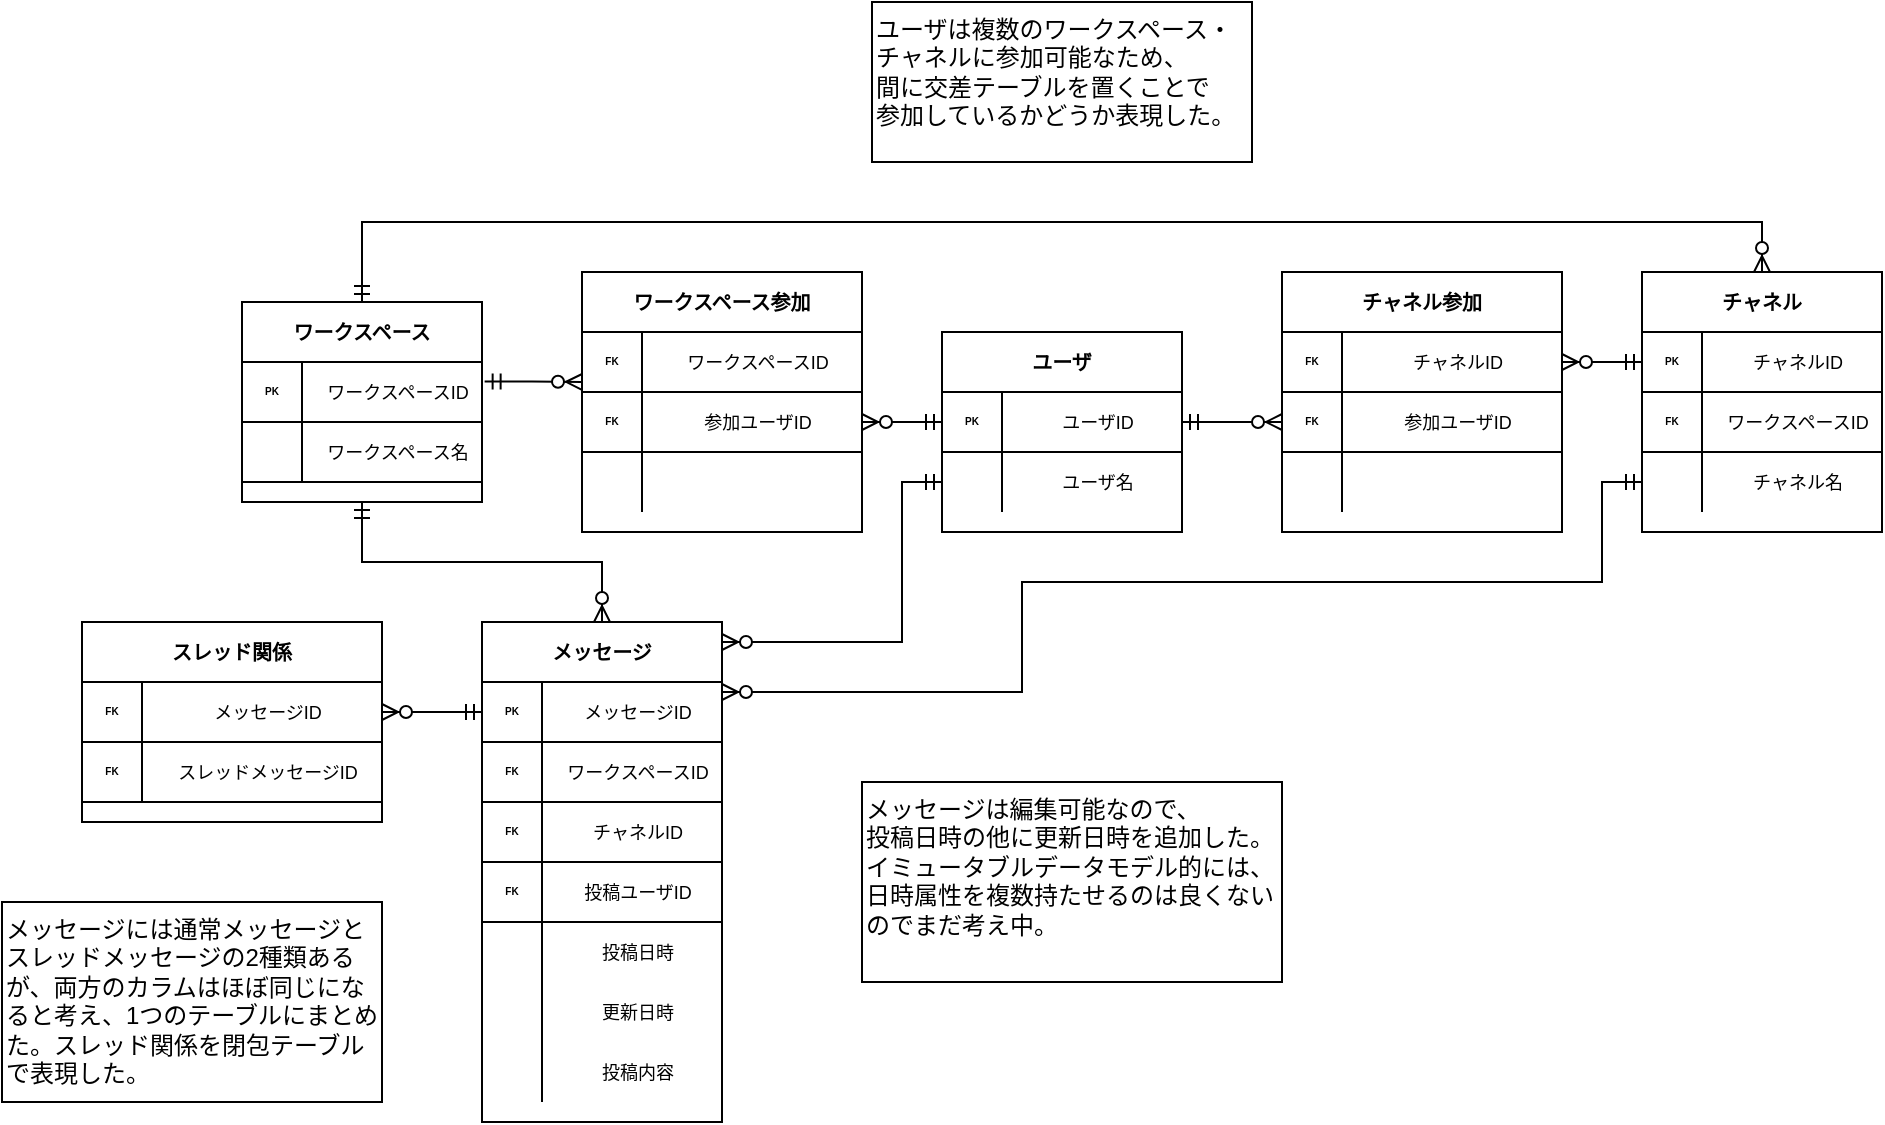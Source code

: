 <mxfile version="18.1.1" type="device"><diagram id="VzWQEuF8khyqXpDmON22" name="Page-1"><mxGraphModel dx="1509" dy="1615" grid="1" gridSize="10" guides="1" tooltips="1" connect="1" arrows="1" fold="1" page="1" pageScale="1" pageWidth="827" pageHeight="1169" math="0" shadow="0"><root><mxCell id="0"/><mxCell id="1" parent="0"/><mxCell id="t3q-S9oVA5xC2EnuXbvi-16" value="ユーザ" style="shape=table;startSize=30;container=1;collapsible=1;childLayout=tableLayout;fixedRows=1;rowLines=0;fontStyle=1;align=center;resizeLast=1;rounded=0;shadow=0;fontSize=10;strokeWidth=1;fillColor=default;gradientColor=#ffffff;gradientDirection=east;sketch=0;swimlaneLine=1;strokeColor=default;swimlaneFillColor=default;spacingTop=0;" parent="1" vertex="1"><mxGeometry x="280" y="55" width="120" height="100" as="geometry"><mxRectangle x="30" y="130" width="50" height="30" as="alternateBounds"/></mxGeometry></mxCell><mxCell id="t3q-S9oVA5xC2EnuXbvi-17" value="" style="shape=tableRow;horizontal=0;startSize=0;swimlaneHead=0;swimlaneBody=0;fillColor=none;collapsible=0;dropTarget=0;points=[[0,0.5],[1,0.5]];portConstraint=eastwest;top=0;left=0;right=0;bottom=1;rounded=0;shadow=0;fontSize=5;strokeWidth=1;align=center;" parent="t3q-S9oVA5xC2EnuXbvi-16" vertex="1"><mxGeometry y="30" width="120" height="30" as="geometry"/></mxCell><mxCell id="t3q-S9oVA5xC2EnuXbvi-18" value="PK" style="shape=partialRectangle;connectable=0;fillColor=none;top=0;left=0;bottom=0;right=0;fontStyle=1;overflow=hidden;rounded=0;shadow=0;fontSize=5;strokeWidth=1;" parent="t3q-S9oVA5xC2EnuXbvi-17" vertex="1"><mxGeometry width="30" height="30" as="geometry"><mxRectangle width="30" height="30" as="alternateBounds"/></mxGeometry></mxCell><mxCell id="t3q-S9oVA5xC2EnuXbvi-19" value="ユーザID" style="shape=partialRectangle;connectable=0;fillColor=none;top=0;left=0;bottom=0;right=0;align=center;spacingLeft=6;fontStyle=0;overflow=hidden;rounded=0;shadow=0;fontSize=9;strokeWidth=1;" parent="t3q-S9oVA5xC2EnuXbvi-17" vertex="1"><mxGeometry x="30" width="90" height="30" as="geometry"><mxRectangle width="90" height="30" as="alternateBounds"/></mxGeometry></mxCell><mxCell id="t3q-S9oVA5xC2EnuXbvi-20" value="" style="shape=tableRow;horizontal=0;startSize=0;swimlaneHead=0;swimlaneBody=0;fillColor=none;collapsible=0;dropTarget=0;points=[[0,0.5],[1,0.5]];portConstraint=eastwest;top=0;left=0;right=0;bottom=0;rounded=0;shadow=0;fontSize=5;strokeWidth=1;" parent="t3q-S9oVA5xC2EnuXbvi-16" vertex="1"><mxGeometry y="60" width="120" height="30" as="geometry"/></mxCell><mxCell id="t3q-S9oVA5xC2EnuXbvi-21" value="" style="shape=partialRectangle;connectable=0;fillColor=none;top=0;left=0;bottom=0;right=0;editable=1;overflow=hidden;rounded=0;shadow=0;fontSize=5;strokeWidth=1;" parent="t3q-S9oVA5xC2EnuXbvi-20" vertex="1"><mxGeometry width="30" height="30" as="geometry"><mxRectangle width="30" height="30" as="alternateBounds"/></mxGeometry></mxCell><mxCell id="t3q-S9oVA5xC2EnuXbvi-22" value="ユーザ名" style="shape=partialRectangle;connectable=0;fillColor=none;top=0;left=0;bottom=0;right=0;align=center;spacingLeft=6;overflow=hidden;rounded=0;shadow=0;fontSize=9;strokeWidth=1;" parent="t3q-S9oVA5xC2EnuXbvi-20" vertex="1"><mxGeometry x="30" width="90" height="30" as="geometry"><mxRectangle width="90" height="30" as="alternateBounds"/></mxGeometry></mxCell><mxCell id="t3q-S9oVA5xC2EnuXbvi-26" value="ワークスペース" style="shape=table;startSize=30;container=1;collapsible=1;childLayout=tableLayout;fixedRows=1;rowLines=0;fontStyle=1;align=center;resizeLast=1;rounded=0;shadow=0;fontSize=10;strokeWidth=1;fillColor=default;gradientColor=#ffffff;gradientDirection=east;sketch=0;swimlaneLine=1;strokeColor=default;swimlaneFillColor=default;spacingTop=0;" parent="1" vertex="1"><mxGeometry x="-70" y="40" width="120" height="100" as="geometry"><mxRectangle x="30" y="130" width="50" height="30" as="alternateBounds"/></mxGeometry></mxCell><mxCell id="t3q-S9oVA5xC2EnuXbvi-27" value="" style="shape=tableRow;horizontal=0;startSize=0;swimlaneHead=0;swimlaneBody=0;fillColor=none;collapsible=0;dropTarget=0;points=[[0,0.5],[1,0.5]];portConstraint=eastwest;top=0;left=0;right=0;bottom=1;rounded=0;shadow=0;fontSize=5;strokeWidth=1;align=center;" parent="t3q-S9oVA5xC2EnuXbvi-26" vertex="1"><mxGeometry y="30" width="120" height="30" as="geometry"/></mxCell><mxCell id="t3q-S9oVA5xC2EnuXbvi-28" value="PK" style="shape=partialRectangle;connectable=0;fillColor=none;top=0;left=0;bottom=0;right=0;fontStyle=1;overflow=hidden;rounded=0;shadow=0;fontSize=5;strokeWidth=1;" parent="t3q-S9oVA5xC2EnuXbvi-27" vertex="1"><mxGeometry width="30" height="30" as="geometry"><mxRectangle width="30" height="30" as="alternateBounds"/></mxGeometry></mxCell><mxCell id="t3q-S9oVA5xC2EnuXbvi-29" value="ワークスペースID" style="shape=partialRectangle;connectable=0;fillColor=none;top=0;left=0;bottom=0;right=0;align=center;spacingLeft=6;fontStyle=0;overflow=hidden;rounded=0;shadow=0;fontSize=9;strokeWidth=1;" parent="t3q-S9oVA5xC2EnuXbvi-27" vertex="1"><mxGeometry x="30" width="90" height="30" as="geometry"><mxRectangle width="90" height="30" as="alternateBounds"/></mxGeometry></mxCell><mxCell id="t3q-S9oVA5xC2EnuXbvi-30" style="shape=tableRow;horizontal=0;startSize=0;swimlaneHead=0;swimlaneBody=0;fillColor=none;collapsible=0;dropTarget=0;points=[[0,0.5],[1,0.5]];portConstraint=eastwest;top=0;left=0;right=0;bottom=1;rounded=0;shadow=0;fontSize=5;strokeWidth=1;align=center;" parent="t3q-S9oVA5xC2EnuXbvi-26" vertex="1"><mxGeometry y="60" width="120" height="30" as="geometry"/></mxCell><mxCell id="t3q-S9oVA5xC2EnuXbvi-31" value="" style="shape=partialRectangle;connectable=0;fillColor=none;top=0;left=0;bottom=0;right=0;fontStyle=1;overflow=hidden;rounded=0;shadow=0;fontSize=5;strokeWidth=1;" parent="t3q-S9oVA5xC2EnuXbvi-30" vertex="1"><mxGeometry width="30" height="30" as="geometry"><mxRectangle width="30" height="30" as="alternateBounds"/></mxGeometry></mxCell><mxCell id="t3q-S9oVA5xC2EnuXbvi-32" value="ワークスペース名" style="shape=partialRectangle;connectable=0;fillColor=none;top=0;left=0;bottom=0;right=0;align=center;spacingLeft=6;fontStyle=0;overflow=hidden;rounded=0;shadow=0;fontSize=9;strokeWidth=1;" parent="t3q-S9oVA5xC2EnuXbvi-30" vertex="1"><mxGeometry x="30" width="90" height="30" as="geometry"><mxRectangle width="90" height="30" as="alternateBounds"/></mxGeometry></mxCell><mxCell id="t3q-S9oVA5xC2EnuXbvi-42" value="チャネル" style="shape=table;startSize=30;container=1;collapsible=1;childLayout=tableLayout;fixedRows=1;rowLines=0;fontStyle=1;align=center;resizeLast=1;rounded=0;shadow=0;fontSize=10;strokeWidth=1;fillColor=default;gradientColor=#ffffff;gradientDirection=east;sketch=0;swimlaneLine=1;strokeColor=default;swimlaneFillColor=default;spacingTop=0;" parent="1" vertex="1"><mxGeometry x="630" y="25" width="120" height="130" as="geometry"><mxRectangle x="30" y="130" width="50" height="30" as="alternateBounds"/></mxGeometry></mxCell><mxCell id="t3q-S9oVA5xC2EnuXbvi-43" value="" style="shape=tableRow;horizontal=0;startSize=0;swimlaneHead=0;swimlaneBody=0;fillColor=none;collapsible=0;dropTarget=0;points=[[0,0.5],[1,0.5]];portConstraint=eastwest;top=0;left=0;right=0;bottom=1;rounded=0;shadow=0;fontSize=5;strokeWidth=1;align=center;" parent="t3q-S9oVA5xC2EnuXbvi-42" vertex="1"><mxGeometry y="30" width="120" height="30" as="geometry"/></mxCell><mxCell id="t3q-S9oVA5xC2EnuXbvi-44" value="PK" style="shape=partialRectangle;connectable=0;fillColor=none;top=0;left=0;bottom=0;right=0;fontStyle=1;overflow=hidden;rounded=0;shadow=0;fontSize=5;strokeWidth=1;" parent="t3q-S9oVA5xC2EnuXbvi-43" vertex="1"><mxGeometry width="30" height="30" as="geometry"><mxRectangle width="30" height="30" as="alternateBounds"/></mxGeometry></mxCell><mxCell id="t3q-S9oVA5xC2EnuXbvi-45" value="チャネルID" style="shape=partialRectangle;connectable=0;fillColor=none;top=0;left=0;bottom=0;right=0;align=center;spacingLeft=6;fontStyle=0;overflow=hidden;rounded=0;shadow=0;fontSize=9;strokeWidth=1;" parent="t3q-S9oVA5xC2EnuXbvi-43" vertex="1"><mxGeometry x="30" width="90" height="30" as="geometry"><mxRectangle width="90" height="30" as="alternateBounds"/></mxGeometry></mxCell><mxCell id="4SpFPrn1VUqxIHYEv9hC-54" value="" style="shape=tableRow;horizontal=0;startSize=0;swimlaneHead=0;swimlaneBody=0;fillColor=none;collapsible=0;dropTarget=0;points=[[0,0.5],[1,0.5]];portConstraint=eastwest;top=0;left=0;right=0;bottom=1;rounded=0;shadow=0;fontSize=5;strokeWidth=1;align=center;" vertex="1" parent="t3q-S9oVA5xC2EnuXbvi-42"><mxGeometry y="60" width="120" height="30" as="geometry"/></mxCell><mxCell id="4SpFPrn1VUqxIHYEv9hC-55" value="FK" style="shape=partialRectangle;connectable=0;fillColor=none;top=0;left=0;bottom=0;right=0;fontStyle=1;overflow=hidden;rounded=0;shadow=0;fontSize=5;strokeWidth=1;" vertex="1" parent="4SpFPrn1VUqxIHYEv9hC-54"><mxGeometry width="30" height="30" as="geometry"><mxRectangle width="30" height="30" as="alternateBounds"/></mxGeometry></mxCell><mxCell id="4SpFPrn1VUqxIHYEv9hC-56" value="ワークスペースID" style="shape=partialRectangle;connectable=0;fillColor=none;top=0;left=0;bottom=0;right=0;align=center;spacingLeft=6;fontStyle=0;overflow=hidden;rounded=0;shadow=0;fontSize=9;strokeWidth=1;" vertex="1" parent="4SpFPrn1VUqxIHYEv9hC-54"><mxGeometry x="30" width="90" height="30" as="geometry"><mxRectangle width="90" height="30" as="alternateBounds"/></mxGeometry></mxCell><mxCell id="t3q-S9oVA5xC2EnuXbvi-49" value="" style="shape=tableRow;horizontal=0;startSize=0;swimlaneHead=0;swimlaneBody=0;fillColor=none;collapsible=0;dropTarget=0;points=[[0,0.5],[1,0.5]];portConstraint=eastwest;top=0;left=0;right=0;bottom=0;rounded=0;shadow=0;fontSize=5;strokeWidth=1;" parent="t3q-S9oVA5xC2EnuXbvi-42" vertex="1"><mxGeometry y="90" width="120" height="30" as="geometry"/></mxCell><mxCell id="t3q-S9oVA5xC2EnuXbvi-50" value="" style="shape=partialRectangle;connectable=0;fillColor=none;top=0;left=0;bottom=0;right=0;editable=1;overflow=hidden;rounded=0;shadow=0;fontSize=5;strokeWidth=1;" parent="t3q-S9oVA5xC2EnuXbvi-49" vertex="1"><mxGeometry width="30" height="30" as="geometry"><mxRectangle width="30" height="30" as="alternateBounds"/></mxGeometry></mxCell><mxCell id="t3q-S9oVA5xC2EnuXbvi-51" value="チャネル名" style="shape=partialRectangle;connectable=0;fillColor=none;top=0;left=0;bottom=0;right=0;align=center;spacingLeft=6;overflow=hidden;rounded=0;shadow=0;fontSize=9;strokeWidth=1;" parent="t3q-S9oVA5xC2EnuXbvi-49" vertex="1"><mxGeometry x="30" width="90" height="30" as="geometry"><mxRectangle width="90" height="30" as="alternateBounds"/></mxGeometry></mxCell><mxCell id="4SpFPrn1VUqxIHYEv9hC-25" value="メッセージ" style="shape=table;startSize=30;container=1;collapsible=1;childLayout=tableLayout;fixedRows=1;rowLines=0;fontStyle=1;align=center;resizeLast=1;rounded=0;shadow=0;fontSize=10;strokeWidth=1;fillColor=default;gradientColor=#ffffff;gradientDirection=east;sketch=0;swimlaneLine=1;strokeColor=default;swimlaneFillColor=default;spacingTop=0;right=0;" vertex="1" parent="1"><mxGeometry x="50" y="200" width="120" height="250" as="geometry"><mxRectangle x="30" y="130" width="50" height="30" as="alternateBounds"/></mxGeometry></mxCell><mxCell id="4SpFPrn1VUqxIHYEv9hC-26" value="" style="shape=tableRow;horizontal=0;startSize=0;swimlaneHead=0;swimlaneBody=0;fillColor=none;collapsible=0;dropTarget=0;points=[[0,0.5],[1,0.5]];portConstraint=eastwest;top=0;left=0;right=0;bottom=1;rounded=0;shadow=0;fontSize=5;strokeWidth=1;align=center;" vertex="1" parent="4SpFPrn1VUqxIHYEv9hC-25"><mxGeometry y="30" width="120" height="30" as="geometry"/></mxCell><mxCell id="4SpFPrn1VUqxIHYEv9hC-27" value="PK" style="shape=partialRectangle;connectable=0;fillColor=none;top=0;left=0;bottom=0;right=0;fontStyle=1;overflow=hidden;rounded=0;shadow=0;fontSize=5;strokeWidth=1;" vertex="1" parent="4SpFPrn1VUqxIHYEv9hC-26"><mxGeometry width="30" height="30" as="geometry"><mxRectangle width="30" height="30" as="alternateBounds"/></mxGeometry></mxCell><mxCell id="4SpFPrn1VUqxIHYEv9hC-28" value="メッセージID" style="shape=partialRectangle;connectable=0;fillColor=none;top=0;left=0;bottom=0;right=0;align=center;spacingLeft=6;fontStyle=0;overflow=hidden;rounded=0;shadow=0;fontSize=9;strokeWidth=1;" vertex="1" parent="4SpFPrn1VUqxIHYEv9hC-26"><mxGeometry x="30" width="90" height="30" as="geometry"><mxRectangle width="90" height="30" as="alternateBounds"/></mxGeometry></mxCell><mxCell id="4SpFPrn1VUqxIHYEv9hC-47" value="" style="shape=tableRow;horizontal=0;startSize=0;swimlaneHead=0;swimlaneBody=0;fillColor=none;collapsible=0;dropTarget=0;points=[[0,0.5],[1,0.5]];portConstraint=eastwest;top=0;left=0;right=0;bottom=1;rounded=0;shadow=0;fontSize=5;strokeWidth=1;align=center;" vertex="1" parent="4SpFPrn1VUqxIHYEv9hC-25"><mxGeometry y="60" width="120" height="30" as="geometry"/></mxCell><mxCell id="4SpFPrn1VUqxIHYEv9hC-48" value="FK" style="shape=partialRectangle;connectable=0;fillColor=none;top=0;left=0;bottom=0;right=0;fontStyle=1;overflow=hidden;rounded=0;shadow=0;fontSize=5;strokeWidth=1;" vertex="1" parent="4SpFPrn1VUqxIHYEv9hC-47"><mxGeometry width="30" height="30" as="geometry"><mxRectangle width="30" height="30" as="alternateBounds"/></mxGeometry></mxCell><mxCell id="4SpFPrn1VUqxIHYEv9hC-49" value="ワークスペースID" style="shape=partialRectangle;connectable=0;fillColor=none;top=0;left=0;bottom=0;right=0;align=center;spacingLeft=6;fontStyle=0;overflow=hidden;rounded=0;shadow=0;fontSize=9;strokeWidth=1;" vertex="1" parent="4SpFPrn1VUqxIHYEv9hC-47"><mxGeometry x="30" width="90" height="30" as="geometry"><mxRectangle width="90" height="30" as="alternateBounds"/></mxGeometry></mxCell><mxCell id="4SpFPrn1VUqxIHYEv9hC-50" value="" style="shape=tableRow;horizontal=0;startSize=0;swimlaneHead=0;swimlaneBody=0;fillColor=none;collapsible=0;dropTarget=0;points=[[0,0.5],[1,0.5]];portConstraint=eastwest;top=0;left=0;right=0;bottom=1;rounded=0;shadow=0;fontSize=5;strokeWidth=1;align=center;" vertex="1" parent="4SpFPrn1VUqxIHYEv9hC-25"><mxGeometry y="90" width="120" height="30" as="geometry"/></mxCell><mxCell id="4SpFPrn1VUqxIHYEv9hC-51" value="FK" style="shape=partialRectangle;connectable=0;fillColor=none;top=0;left=0;bottom=0;right=0;fontStyle=1;overflow=hidden;rounded=0;shadow=0;fontSize=5;strokeWidth=1;" vertex="1" parent="4SpFPrn1VUqxIHYEv9hC-50"><mxGeometry width="30" height="30" as="geometry"><mxRectangle width="30" height="30" as="alternateBounds"/></mxGeometry></mxCell><mxCell id="4SpFPrn1VUqxIHYEv9hC-52" value="チャネルID" style="shape=partialRectangle;connectable=0;fillColor=none;top=0;left=0;bottom=0;right=0;align=center;spacingLeft=6;fontStyle=0;overflow=hidden;rounded=0;shadow=0;fontSize=9;strokeWidth=1;" vertex="1" parent="4SpFPrn1VUqxIHYEv9hC-50"><mxGeometry x="30" width="90" height="30" as="geometry"><mxRectangle width="90" height="30" as="alternateBounds"/></mxGeometry></mxCell><mxCell id="4SpFPrn1VUqxIHYEv9hC-29" style="shape=tableRow;horizontal=0;startSize=0;swimlaneHead=0;swimlaneBody=0;fillColor=none;collapsible=0;dropTarget=0;points=[[0,0.5],[1,0.5]];portConstraint=eastwest;top=0;left=0;right=0;bottom=1;rounded=0;shadow=0;fontSize=5;strokeWidth=1;align=center;" vertex="1" parent="4SpFPrn1VUqxIHYEv9hC-25"><mxGeometry y="120" width="120" height="30" as="geometry"/></mxCell><mxCell id="4SpFPrn1VUqxIHYEv9hC-30" value="FK" style="shape=partialRectangle;connectable=0;fillColor=none;top=0;left=0;bottom=0;right=0;fontStyle=1;overflow=hidden;rounded=0;shadow=0;fontSize=5;strokeWidth=1;" vertex="1" parent="4SpFPrn1VUqxIHYEv9hC-29"><mxGeometry width="30" height="30" as="geometry"><mxRectangle width="30" height="30" as="alternateBounds"/></mxGeometry></mxCell><mxCell id="4SpFPrn1VUqxIHYEv9hC-31" value="投稿ユーザID" style="shape=partialRectangle;connectable=0;fillColor=none;top=0;left=0;bottom=0;right=0;align=center;spacingLeft=6;fontStyle=0;overflow=hidden;rounded=0;shadow=0;fontSize=9;strokeWidth=1;" vertex="1" parent="4SpFPrn1VUqxIHYEv9hC-29"><mxGeometry x="30" width="90" height="30" as="geometry"><mxRectangle width="90" height="30" as="alternateBounds"/></mxGeometry></mxCell><mxCell id="4SpFPrn1VUqxIHYEv9hC-38" style="shape=tableRow;horizontal=0;startSize=0;swimlaneHead=0;swimlaneBody=0;fillColor=none;collapsible=0;dropTarget=0;points=[[0,0.5],[1,0.5]];portConstraint=eastwest;top=0;left=0;right=0;bottom=0;rounded=0;shadow=0;fontSize=5;strokeWidth=1;" vertex="1" parent="4SpFPrn1VUqxIHYEv9hC-25"><mxGeometry y="150" width="120" height="30" as="geometry"/></mxCell><mxCell id="4SpFPrn1VUqxIHYEv9hC-39" style="shape=partialRectangle;connectable=0;fillColor=none;top=0;left=0;bottom=0;right=0;editable=1;overflow=hidden;rounded=0;shadow=0;fontSize=5;strokeWidth=1;" vertex="1" parent="4SpFPrn1VUqxIHYEv9hC-38"><mxGeometry width="30" height="30" as="geometry"><mxRectangle width="30" height="30" as="alternateBounds"/></mxGeometry></mxCell><mxCell id="4SpFPrn1VUqxIHYEv9hC-40" value="投稿日時" style="shape=partialRectangle;connectable=0;fillColor=none;top=0;left=0;bottom=0;right=0;align=center;spacingLeft=6;overflow=hidden;rounded=0;shadow=0;fontSize=9;strokeWidth=1;" vertex="1" parent="4SpFPrn1VUqxIHYEv9hC-38"><mxGeometry x="30" width="90" height="30" as="geometry"><mxRectangle width="90" height="30" as="alternateBounds"/></mxGeometry></mxCell><mxCell id="4SpFPrn1VUqxIHYEv9hC-35" value="" style="shape=tableRow;horizontal=0;startSize=0;swimlaneHead=0;swimlaneBody=0;fillColor=none;collapsible=0;dropTarget=0;points=[[0,0.5],[1,0.5]];portConstraint=eastwest;top=0;left=0;right=0;bottom=0;rounded=0;shadow=0;fontSize=5;strokeWidth=1;" vertex="1" parent="4SpFPrn1VUqxIHYEv9hC-25"><mxGeometry y="180" width="120" height="30" as="geometry"/></mxCell><mxCell id="4SpFPrn1VUqxIHYEv9hC-36" value="" style="shape=partialRectangle;connectable=0;fillColor=none;top=0;left=0;bottom=0;right=0;editable=1;overflow=hidden;rounded=0;shadow=0;fontSize=5;strokeWidth=1;" vertex="1" parent="4SpFPrn1VUqxIHYEv9hC-35"><mxGeometry width="30" height="30" as="geometry"><mxRectangle width="30" height="30" as="alternateBounds"/></mxGeometry></mxCell><mxCell id="4SpFPrn1VUqxIHYEv9hC-37" value="更新日時" style="shape=partialRectangle;connectable=0;fillColor=none;top=0;left=0;bottom=0;right=0;align=center;spacingLeft=6;overflow=hidden;rounded=0;shadow=0;fontSize=9;strokeWidth=1;" vertex="1" parent="4SpFPrn1VUqxIHYEv9hC-35"><mxGeometry x="30" width="90" height="30" as="geometry"><mxRectangle width="90" height="30" as="alternateBounds"/></mxGeometry></mxCell><mxCell id="4SpFPrn1VUqxIHYEv9hC-44" value="" style="shape=tableRow;horizontal=0;startSize=0;swimlaneHead=0;swimlaneBody=0;fillColor=none;collapsible=0;dropTarget=0;points=[[0,0.5],[1,0.5]];portConstraint=eastwest;top=0;left=0;right=0;bottom=0;rounded=0;shadow=0;fontSize=5;strokeWidth=1;" vertex="1" parent="4SpFPrn1VUqxIHYEv9hC-25"><mxGeometry y="210" width="120" height="30" as="geometry"/></mxCell><mxCell id="4SpFPrn1VUqxIHYEv9hC-45" value="" style="shape=partialRectangle;connectable=0;fillColor=none;top=0;left=0;bottom=0;right=0;editable=1;overflow=hidden;rounded=0;shadow=0;fontSize=5;strokeWidth=1;" vertex="1" parent="4SpFPrn1VUqxIHYEv9hC-44"><mxGeometry width="30" height="30" as="geometry"><mxRectangle width="30" height="30" as="alternateBounds"/></mxGeometry></mxCell><mxCell id="4SpFPrn1VUqxIHYEv9hC-46" value="投稿内容" style="shape=partialRectangle;connectable=0;fillColor=none;top=0;left=0;bottom=0;right=0;align=center;spacingLeft=6;overflow=hidden;rounded=0;shadow=0;fontSize=9;strokeWidth=1;" vertex="1" parent="4SpFPrn1VUqxIHYEv9hC-44"><mxGeometry x="30" width="90" height="30" as="geometry"><mxRectangle width="90" height="30" as="alternateBounds"/></mxGeometry></mxCell><mxCell id="4SpFPrn1VUqxIHYEv9hC-57" value="ワークスペース参加" style="shape=table;startSize=30;container=1;collapsible=1;childLayout=tableLayout;fixedRows=1;rowLines=0;fontStyle=1;align=center;resizeLast=1;rounded=0;shadow=0;fontSize=10;strokeWidth=1;fillColor=default;gradientColor=#ffffff;gradientDirection=east;sketch=0;swimlaneLine=1;strokeColor=default;swimlaneFillColor=default;spacingTop=0;" vertex="1" parent="1"><mxGeometry x="100" y="25" width="140" height="130" as="geometry"><mxRectangle x="30" y="130" width="50" height="30" as="alternateBounds"/></mxGeometry></mxCell><mxCell id="4SpFPrn1VUqxIHYEv9hC-73" value="" style="shape=tableRow;horizontal=0;startSize=0;swimlaneHead=0;swimlaneBody=0;fillColor=none;collapsible=0;dropTarget=0;points=[[0,0.5],[1,0.5]];portConstraint=eastwest;top=0;left=0;right=0;bottom=1;rounded=0;shadow=0;fontSize=5;strokeWidth=1;align=center;" vertex="1" parent="4SpFPrn1VUqxIHYEv9hC-57"><mxGeometry y="30" width="140" height="30" as="geometry"/></mxCell><mxCell id="4SpFPrn1VUqxIHYEv9hC-74" value="FK" style="shape=partialRectangle;connectable=0;fillColor=none;top=0;left=0;bottom=0;right=0;fontStyle=1;overflow=hidden;rounded=0;shadow=0;fontSize=5;strokeWidth=1;" vertex="1" parent="4SpFPrn1VUqxIHYEv9hC-73"><mxGeometry width="30" height="30" as="geometry"><mxRectangle width="30" height="30" as="alternateBounds"/></mxGeometry></mxCell><mxCell id="4SpFPrn1VUqxIHYEv9hC-75" value="ワークスペースID" style="shape=partialRectangle;connectable=0;fillColor=none;top=0;left=0;bottom=0;right=0;align=center;spacingLeft=6;fontStyle=0;overflow=hidden;rounded=0;shadow=0;fontSize=9;strokeWidth=1;" vertex="1" parent="4SpFPrn1VUqxIHYEv9hC-73"><mxGeometry x="30" width="110" height="30" as="geometry"><mxRectangle width="110" height="30" as="alternateBounds"/></mxGeometry></mxCell><mxCell id="4SpFPrn1VUqxIHYEv9hC-58" value="" style="shape=tableRow;horizontal=0;startSize=0;swimlaneHead=0;swimlaneBody=0;fillColor=none;collapsible=0;dropTarget=0;points=[[0,0.5],[1,0.5]];portConstraint=eastwest;top=0;left=0;right=0;bottom=1;rounded=0;shadow=0;fontSize=5;strokeWidth=1;align=center;" vertex="1" parent="4SpFPrn1VUqxIHYEv9hC-57"><mxGeometry y="60" width="140" height="30" as="geometry"/></mxCell><mxCell id="4SpFPrn1VUqxIHYEv9hC-59" value="FK" style="shape=partialRectangle;connectable=0;fillColor=none;top=0;left=0;bottom=0;right=0;fontStyle=1;overflow=hidden;rounded=0;shadow=0;fontSize=5;strokeWidth=1;" vertex="1" parent="4SpFPrn1VUqxIHYEv9hC-58"><mxGeometry width="30" height="30" as="geometry"><mxRectangle width="30" height="30" as="alternateBounds"/></mxGeometry></mxCell><mxCell id="4SpFPrn1VUqxIHYEv9hC-60" value="参加ユーザID" style="shape=partialRectangle;connectable=0;fillColor=none;top=0;left=0;bottom=0;right=0;align=center;spacingLeft=6;fontStyle=0;overflow=hidden;rounded=0;shadow=0;fontSize=9;strokeWidth=1;" vertex="1" parent="4SpFPrn1VUqxIHYEv9hC-58"><mxGeometry x="30" width="110" height="30" as="geometry"><mxRectangle width="110" height="30" as="alternateBounds"/></mxGeometry></mxCell><mxCell id="4SpFPrn1VUqxIHYEv9hC-64" value="" style="shape=tableRow;horizontal=0;startSize=0;swimlaneHead=0;swimlaneBody=0;fillColor=none;collapsible=0;dropTarget=0;points=[[0,0.5],[1,0.5]];portConstraint=eastwest;top=0;left=0;right=0;bottom=0;rounded=0;shadow=0;fontSize=5;strokeWidth=1;" vertex="1" parent="4SpFPrn1VUqxIHYEv9hC-57"><mxGeometry y="90" width="140" height="30" as="geometry"/></mxCell><mxCell id="4SpFPrn1VUqxIHYEv9hC-65" value="" style="shape=partialRectangle;connectable=0;fillColor=none;top=0;left=0;bottom=0;right=0;editable=1;overflow=hidden;rounded=0;shadow=0;fontSize=5;strokeWidth=1;" vertex="1" parent="4SpFPrn1VUqxIHYEv9hC-64"><mxGeometry width="30" height="30" as="geometry"><mxRectangle width="30" height="30" as="alternateBounds"/></mxGeometry></mxCell><mxCell id="4SpFPrn1VUqxIHYEv9hC-66" value="" style="shape=partialRectangle;connectable=0;fillColor=none;top=0;left=0;bottom=0;right=0;align=center;spacingLeft=6;overflow=hidden;rounded=0;shadow=0;fontSize=9;strokeWidth=1;" vertex="1" parent="4SpFPrn1VUqxIHYEv9hC-64"><mxGeometry x="30" width="110" height="30" as="geometry"><mxRectangle width="110" height="30" as="alternateBounds"/></mxGeometry></mxCell><mxCell id="4SpFPrn1VUqxIHYEv9hC-78" value="チャネル参加" style="shape=table;startSize=30;container=1;collapsible=1;childLayout=tableLayout;fixedRows=1;rowLines=0;fontStyle=1;align=center;resizeLast=1;rounded=0;shadow=0;fontSize=10;strokeWidth=1;fillColor=default;gradientColor=#ffffff;gradientDirection=east;sketch=0;swimlaneLine=1;strokeColor=default;swimlaneFillColor=default;spacingTop=0;" vertex="1" parent="1"><mxGeometry x="450" y="25" width="140" height="130" as="geometry"><mxRectangle x="30" y="130" width="50" height="30" as="alternateBounds"/></mxGeometry></mxCell><mxCell id="4SpFPrn1VUqxIHYEv9hC-79" value="" style="shape=tableRow;horizontal=0;startSize=0;swimlaneHead=0;swimlaneBody=0;fillColor=none;collapsible=0;dropTarget=0;points=[[0,0.5],[1,0.5]];portConstraint=eastwest;top=0;left=0;right=0;bottom=1;rounded=0;shadow=0;fontSize=5;strokeWidth=1;align=center;" vertex="1" parent="4SpFPrn1VUqxIHYEv9hC-78"><mxGeometry y="30" width="140" height="30" as="geometry"/></mxCell><mxCell id="4SpFPrn1VUqxIHYEv9hC-80" value="FK" style="shape=partialRectangle;connectable=0;fillColor=none;top=0;left=0;bottom=0;right=0;fontStyle=1;overflow=hidden;rounded=0;shadow=0;fontSize=5;strokeWidth=1;" vertex="1" parent="4SpFPrn1VUqxIHYEv9hC-79"><mxGeometry width="30" height="30" as="geometry"><mxRectangle width="30" height="30" as="alternateBounds"/></mxGeometry></mxCell><mxCell id="4SpFPrn1VUqxIHYEv9hC-81" value="チャネルID" style="shape=partialRectangle;connectable=0;fillColor=none;top=0;left=0;bottom=0;right=0;align=center;spacingLeft=6;fontStyle=0;overflow=hidden;rounded=0;shadow=0;fontSize=9;strokeWidth=1;" vertex="1" parent="4SpFPrn1VUqxIHYEv9hC-79"><mxGeometry x="30" width="110" height="30" as="geometry"><mxRectangle width="110" height="30" as="alternateBounds"/></mxGeometry></mxCell><mxCell id="4SpFPrn1VUqxIHYEv9hC-82" value="" style="shape=tableRow;horizontal=0;startSize=0;swimlaneHead=0;swimlaneBody=0;fillColor=none;collapsible=0;dropTarget=0;points=[[0,0.5],[1,0.5]];portConstraint=eastwest;top=0;left=0;right=0;bottom=1;rounded=0;shadow=0;fontSize=5;strokeWidth=1;align=center;" vertex="1" parent="4SpFPrn1VUqxIHYEv9hC-78"><mxGeometry y="60" width="140" height="30" as="geometry"/></mxCell><mxCell id="4SpFPrn1VUqxIHYEv9hC-83" value="FK" style="shape=partialRectangle;connectable=0;fillColor=none;top=0;left=0;bottom=0;right=0;fontStyle=1;overflow=hidden;rounded=0;shadow=0;fontSize=5;strokeWidth=1;" vertex="1" parent="4SpFPrn1VUqxIHYEv9hC-82"><mxGeometry width="30" height="30" as="geometry"><mxRectangle width="30" height="30" as="alternateBounds"/></mxGeometry></mxCell><mxCell id="4SpFPrn1VUqxIHYEv9hC-84" value="参加ユーザID" style="shape=partialRectangle;connectable=0;fillColor=none;top=0;left=0;bottom=0;right=0;align=center;spacingLeft=6;fontStyle=0;overflow=hidden;rounded=0;shadow=0;fontSize=9;strokeWidth=1;" vertex="1" parent="4SpFPrn1VUqxIHYEv9hC-82"><mxGeometry x="30" width="110" height="30" as="geometry"><mxRectangle width="110" height="30" as="alternateBounds"/></mxGeometry></mxCell><mxCell id="4SpFPrn1VUqxIHYEv9hC-88" value="" style="shape=tableRow;horizontal=0;startSize=0;swimlaneHead=0;swimlaneBody=0;fillColor=none;collapsible=0;dropTarget=0;points=[[0,0.5],[1,0.5]];portConstraint=eastwest;top=0;left=0;right=0;bottom=0;rounded=0;shadow=0;fontSize=5;strokeWidth=1;" vertex="1" parent="4SpFPrn1VUqxIHYEv9hC-78"><mxGeometry y="90" width="140" height="30" as="geometry"/></mxCell><mxCell id="4SpFPrn1VUqxIHYEv9hC-89" value="" style="shape=partialRectangle;connectable=0;fillColor=none;top=0;left=0;bottom=0;right=0;editable=1;overflow=hidden;rounded=0;shadow=0;fontSize=5;strokeWidth=1;" vertex="1" parent="4SpFPrn1VUqxIHYEv9hC-88"><mxGeometry width="30" height="30" as="geometry"><mxRectangle width="30" height="30" as="alternateBounds"/></mxGeometry></mxCell><mxCell id="4SpFPrn1VUqxIHYEv9hC-90" value="" style="shape=partialRectangle;connectable=0;fillColor=none;top=0;left=0;bottom=0;right=0;align=center;spacingLeft=6;overflow=hidden;rounded=0;shadow=0;fontSize=9;strokeWidth=1;" vertex="1" parent="4SpFPrn1VUqxIHYEv9hC-88"><mxGeometry x="30" width="110" height="30" as="geometry"><mxRectangle width="110" height="30" as="alternateBounds"/></mxGeometry></mxCell><mxCell id="4SpFPrn1VUqxIHYEv9hC-146" value="ユーザは複数のワークスペース・チャネルに参加可能なため、&lt;br&gt;間に交差テーブルを置くことで&lt;br&gt;参加しているかどうか表現した。" style="rounded=0;whiteSpace=wrap;html=1;labelBorderColor=none;strokeColor=default;strokeWidth=1;fillColor=#FFFFFF;align=left;verticalAlign=top;" vertex="1" parent="1"><mxGeometry x="245" y="-110" width="190" height="80" as="geometry"/></mxCell><mxCell id="4SpFPrn1VUqxIHYEv9hC-147" value="" style="edgeStyle=orthogonalEdgeStyle;fontSize=12;html=1;endArrow=ERzeroToMany;startArrow=ERmandOne;rounded=0;shadow=0;elbow=vertical;entryX=1;entryY=0.5;entryDx=0;entryDy=0;exitX=0;exitY=0.5;exitDx=0;exitDy=0;" edge="1" parent="1" source="t3q-S9oVA5xC2EnuXbvi-17" target="4SpFPrn1VUqxIHYEv9hC-58"><mxGeometry width="100" height="100" relative="1" as="geometry"><mxPoint x="110" y="260" as="sourcePoint"/><mxPoint x="210" y="160" as="targetPoint"/><Array as="points"><mxPoint x="270" y="100"/><mxPoint x="270" y="100"/></Array></mxGeometry></mxCell><mxCell id="4SpFPrn1VUqxIHYEv9hC-148" value="" style="edgeStyle=orthogonalEdgeStyle;fontSize=12;html=1;endArrow=ERzeroToMany;startArrow=ERmandOne;rounded=0;shadow=0;elbow=vertical;entryX=0;entryY=0.833;entryDx=0;entryDy=0;entryPerimeter=0;exitX=1.011;exitY=0.326;exitDx=0;exitDy=0;exitPerimeter=0;" edge="1" parent="1" source="t3q-S9oVA5xC2EnuXbvi-27" target="4SpFPrn1VUqxIHYEv9hC-73"><mxGeometry width="100" height="100" relative="1" as="geometry"><mxPoint x="80" y="80" as="sourcePoint"/><mxPoint x="2.1" y="-31.99" as="targetPoint"/></mxGeometry></mxCell><mxCell id="4SpFPrn1VUqxIHYEv9hC-150" value="" style="edgeStyle=orthogonalEdgeStyle;fontSize=12;html=1;endArrow=ERzeroToMany;startArrow=ERmandOne;rounded=0;shadow=0;elbow=vertical;entryX=0;entryY=0.5;entryDx=0;entryDy=0;exitX=1;exitY=0.5;exitDx=0;exitDy=0;" edge="1" parent="1" source="t3q-S9oVA5xC2EnuXbvi-17" target="4SpFPrn1VUqxIHYEv9hC-82"><mxGeometry width="100" height="100" relative="1" as="geometry"><mxPoint x="298.32" y="273.07" as="sourcePoint"/><mxPoint x="220.0" y="190.0" as="targetPoint"/></mxGeometry></mxCell><mxCell id="4SpFPrn1VUqxIHYEv9hC-97" value="スレッド関係" style="shape=table;startSize=30;container=1;collapsible=1;childLayout=tableLayout;fixedRows=1;rowLines=0;fontStyle=1;align=center;resizeLast=1;rounded=0;shadow=0;fontSize=10;strokeWidth=1;fillColor=default;gradientColor=#ffffff;gradientDirection=east;sketch=0;swimlaneLine=1;strokeColor=default;swimlaneFillColor=default;spacingTop=0;right=0;" vertex="1" parent="1"><mxGeometry x="-150" y="200" width="150" height="100" as="geometry"><mxRectangle x="30" y="130" width="50" height="30" as="alternateBounds"/></mxGeometry></mxCell><mxCell id="4SpFPrn1VUqxIHYEv9hC-98" value="" style="shape=tableRow;horizontal=0;startSize=0;swimlaneHead=0;swimlaneBody=0;fillColor=none;collapsible=0;dropTarget=0;points=[[0,0.5],[1,0.5]];portConstraint=eastwest;top=0;left=0;right=0;bottom=1;rounded=0;shadow=0;fontSize=5;strokeWidth=1;align=center;" vertex="1" parent="4SpFPrn1VUqxIHYEv9hC-97"><mxGeometry y="30" width="150" height="30" as="geometry"/></mxCell><mxCell id="4SpFPrn1VUqxIHYEv9hC-99" value="FK" style="shape=partialRectangle;connectable=0;fillColor=none;top=0;left=0;bottom=0;right=0;fontStyle=1;overflow=hidden;rounded=0;shadow=0;fontSize=5;strokeWidth=1;" vertex="1" parent="4SpFPrn1VUqxIHYEv9hC-98"><mxGeometry width="30" height="30" as="geometry"><mxRectangle width="30" height="30" as="alternateBounds"/></mxGeometry></mxCell><mxCell id="4SpFPrn1VUqxIHYEv9hC-100" value="メッセージID" style="shape=partialRectangle;connectable=0;fillColor=none;top=0;left=0;bottom=0;right=0;align=center;spacingLeft=6;fontStyle=0;overflow=hidden;rounded=0;shadow=0;fontSize=9;strokeWidth=1;" vertex="1" parent="4SpFPrn1VUqxIHYEv9hC-98"><mxGeometry x="30" width="120" height="30" as="geometry"><mxRectangle width="120" height="30" as="alternateBounds"/></mxGeometry></mxCell><mxCell id="4SpFPrn1VUqxIHYEv9hC-107" style="shape=tableRow;horizontal=0;startSize=0;swimlaneHead=0;swimlaneBody=0;fillColor=none;collapsible=0;dropTarget=0;points=[[0,0.5],[1,0.5]];portConstraint=eastwest;top=0;left=0;right=0;bottom=1;rounded=0;shadow=0;fontSize=5;strokeWidth=1;align=center;" vertex="1" parent="4SpFPrn1VUqxIHYEv9hC-97"><mxGeometry y="60" width="150" height="30" as="geometry"/></mxCell><mxCell id="4SpFPrn1VUqxIHYEv9hC-108" value="FK" style="shape=partialRectangle;connectable=0;fillColor=none;top=0;left=0;bottom=0;right=0;fontStyle=1;overflow=hidden;rounded=0;shadow=0;fontSize=5;strokeWidth=1;" vertex="1" parent="4SpFPrn1VUqxIHYEv9hC-107"><mxGeometry width="30" height="30" as="geometry"><mxRectangle width="30" height="30" as="alternateBounds"/></mxGeometry></mxCell><mxCell id="4SpFPrn1VUqxIHYEv9hC-109" value="スレッドメッセージID" style="shape=partialRectangle;connectable=0;fillColor=none;top=0;left=0;bottom=0;right=0;align=center;spacingLeft=6;fontStyle=0;overflow=hidden;rounded=0;shadow=0;fontSize=9;strokeWidth=1;" vertex="1" parent="4SpFPrn1VUqxIHYEv9hC-107"><mxGeometry x="30" width="120" height="30" as="geometry"><mxRectangle width="120" height="30" as="alternateBounds"/></mxGeometry></mxCell><mxCell id="4SpFPrn1VUqxIHYEv9hC-153" value="" style="edgeStyle=orthogonalEdgeStyle;fontSize=12;html=1;endArrow=ERzeroToMany;startArrow=ERmandOne;rounded=0;shadow=0;elbow=vertical;entryX=1;entryY=0.5;entryDx=0;entryDy=0;exitX=0;exitY=0.5;exitDx=0;exitDy=0;" edge="1" parent="1" source="t3q-S9oVA5xC2EnuXbvi-43" target="4SpFPrn1VUqxIHYEv9hC-79"><mxGeometry width="100" height="100" relative="1" as="geometry"><mxPoint x="610" y="80" as="sourcePoint"/><mxPoint x="660" y="80" as="targetPoint"/></mxGeometry></mxCell><mxCell id="4SpFPrn1VUqxIHYEv9hC-155" value="" style="edgeStyle=orthogonalEdgeStyle;fontSize=12;html=1;endArrow=ERzeroToMany;startArrow=ERmandOne;rounded=0;shadow=0;elbow=vertical;exitX=0.5;exitY=1;exitDx=0;exitDy=0;" edge="1" parent="1" source="t3q-S9oVA5xC2EnuXbvi-26" target="4SpFPrn1VUqxIHYEv9hC-25"><mxGeometry width="100" height="100" relative="1" as="geometry"><mxPoint x="-9.98" y="149.78" as="sourcePoint"/><mxPoint x="38.7" y="149.99" as="targetPoint"/><Array as="points"><mxPoint x="-10" y="170"/><mxPoint x="110" y="170"/></Array></mxGeometry></mxCell><mxCell id="4SpFPrn1VUqxIHYEv9hC-156" value="" style="edgeStyle=orthogonalEdgeStyle;fontSize=12;html=1;endArrow=ERzeroToMany;startArrow=ERmandOne;rounded=0;shadow=0;elbow=vertical;" edge="1" parent="1" source="4SpFPrn1VUqxIHYEv9hC-26" target="4SpFPrn1VUqxIHYEv9hC-98"><mxGeometry width="100" height="100" relative="1" as="geometry"><mxPoint x="-110" y="190" as="sourcePoint"/><mxPoint x="10" y="250" as="targetPoint"/><Array as="points"><mxPoint x="30" y="245"/><mxPoint x="30" y="245"/></Array></mxGeometry></mxCell><mxCell id="4SpFPrn1VUqxIHYEv9hC-157" value="" style="edgeStyle=orthogonalEdgeStyle;fontSize=12;html=1;endArrow=ERzeroToMany;startArrow=ERmandOne;rounded=0;shadow=0;elbow=vertical;" edge="1" parent="1" source="t3q-S9oVA5xC2EnuXbvi-20" target="4SpFPrn1VUqxIHYEv9hC-25"><mxGeometry width="100" height="100" relative="1" as="geometry"><mxPoint x="320" y="180" as="sourcePoint"/><mxPoint x="290" y="150" as="targetPoint"/><Array as="points"><mxPoint x="260" y="130"/><mxPoint x="260" y="210"/></Array></mxGeometry></mxCell><mxCell id="4SpFPrn1VUqxIHYEv9hC-158" value="" style="edgeStyle=orthogonalEdgeStyle;fontSize=12;html=1;endArrow=ERzeroToMany;startArrow=ERmandOne;rounded=0;shadow=0;elbow=vertical;" edge="1" parent="1" source="t3q-S9oVA5xC2EnuXbvi-49" target="4SpFPrn1VUqxIHYEv9hC-26"><mxGeometry width="100" height="100" relative="1" as="geometry"><mxPoint x="290.0" y="155" as="sourcePoint"/><mxPoint x="180.0" y="235" as="targetPoint"/><Array as="points"><mxPoint x="610" y="130"/><mxPoint x="610" y="180"/><mxPoint x="320" y="180"/><mxPoint x="320" y="235"/></Array></mxGeometry></mxCell><mxCell id="4SpFPrn1VUqxIHYEv9hC-159" value="" style="edgeStyle=orthogonalEdgeStyle;fontSize=12;html=1;endArrow=ERzeroToMany;startArrow=ERmandOne;rounded=0;shadow=0;elbow=vertical;entryX=0.5;entryY=0;entryDx=0;entryDy=0;" edge="1" parent="1" source="t3q-S9oVA5xC2EnuXbvi-26" target="t3q-S9oVA5xC2EnuXbvi-42"><mxGeometry width="100" height="100" relative="1" as="geometry"><mxPoint x="490" as="sourcePoint"/><mxPoint x="460.0" as="targetPoint"/><Array as="points"><mxPoint x="-10"/><mxPoint x="690"/></Array></mxGeometry></mxCell><mxCell id="4SpFPrn1VUqxIHYEv9hC-162" value="メッセージには通常メッセージとスレッドメッセージの2種類あるが、両方のカラムはほぼ同じになると考え、1つのテーブルにまとめた。スレッド関係を閉包テーブルで表現した。" style="rounded=0;whiteSpace=wrap;html=1;labelBorderColor=none;strokeColor=default;strokeWidth=1;fillColor=#FFFFFF;align=left;verticalAlign=top;" vertex="1" parent="1"><mxGeometry x="-190" y="340" width="190" height="100" as="geometry"/></mxCell><mxCell id="4SpFPrn1VUqxIHYEv9hC-163" value="メッセージは編集可能なので、&lt;br&gt;投稿日時の他に更新日時を追加した。&lt;br&gt;イミュータブルデータモデル的には、日時属性を複数持たせるのは良くないのでまだ考え中。" style="rounded=0;whiteSpace=wrap;html=1;labelBorderColor=none;strokeColor=default;strokeWidth=1;fillColor=#FFFFFF;align=left;verticalAlign=top;" vertex="1" parent="1"><mxGeometry x="240" y="280" width="210" height="100" as="geometry"/></mxCell></root></mxGraphModel></diagram></mxfile>